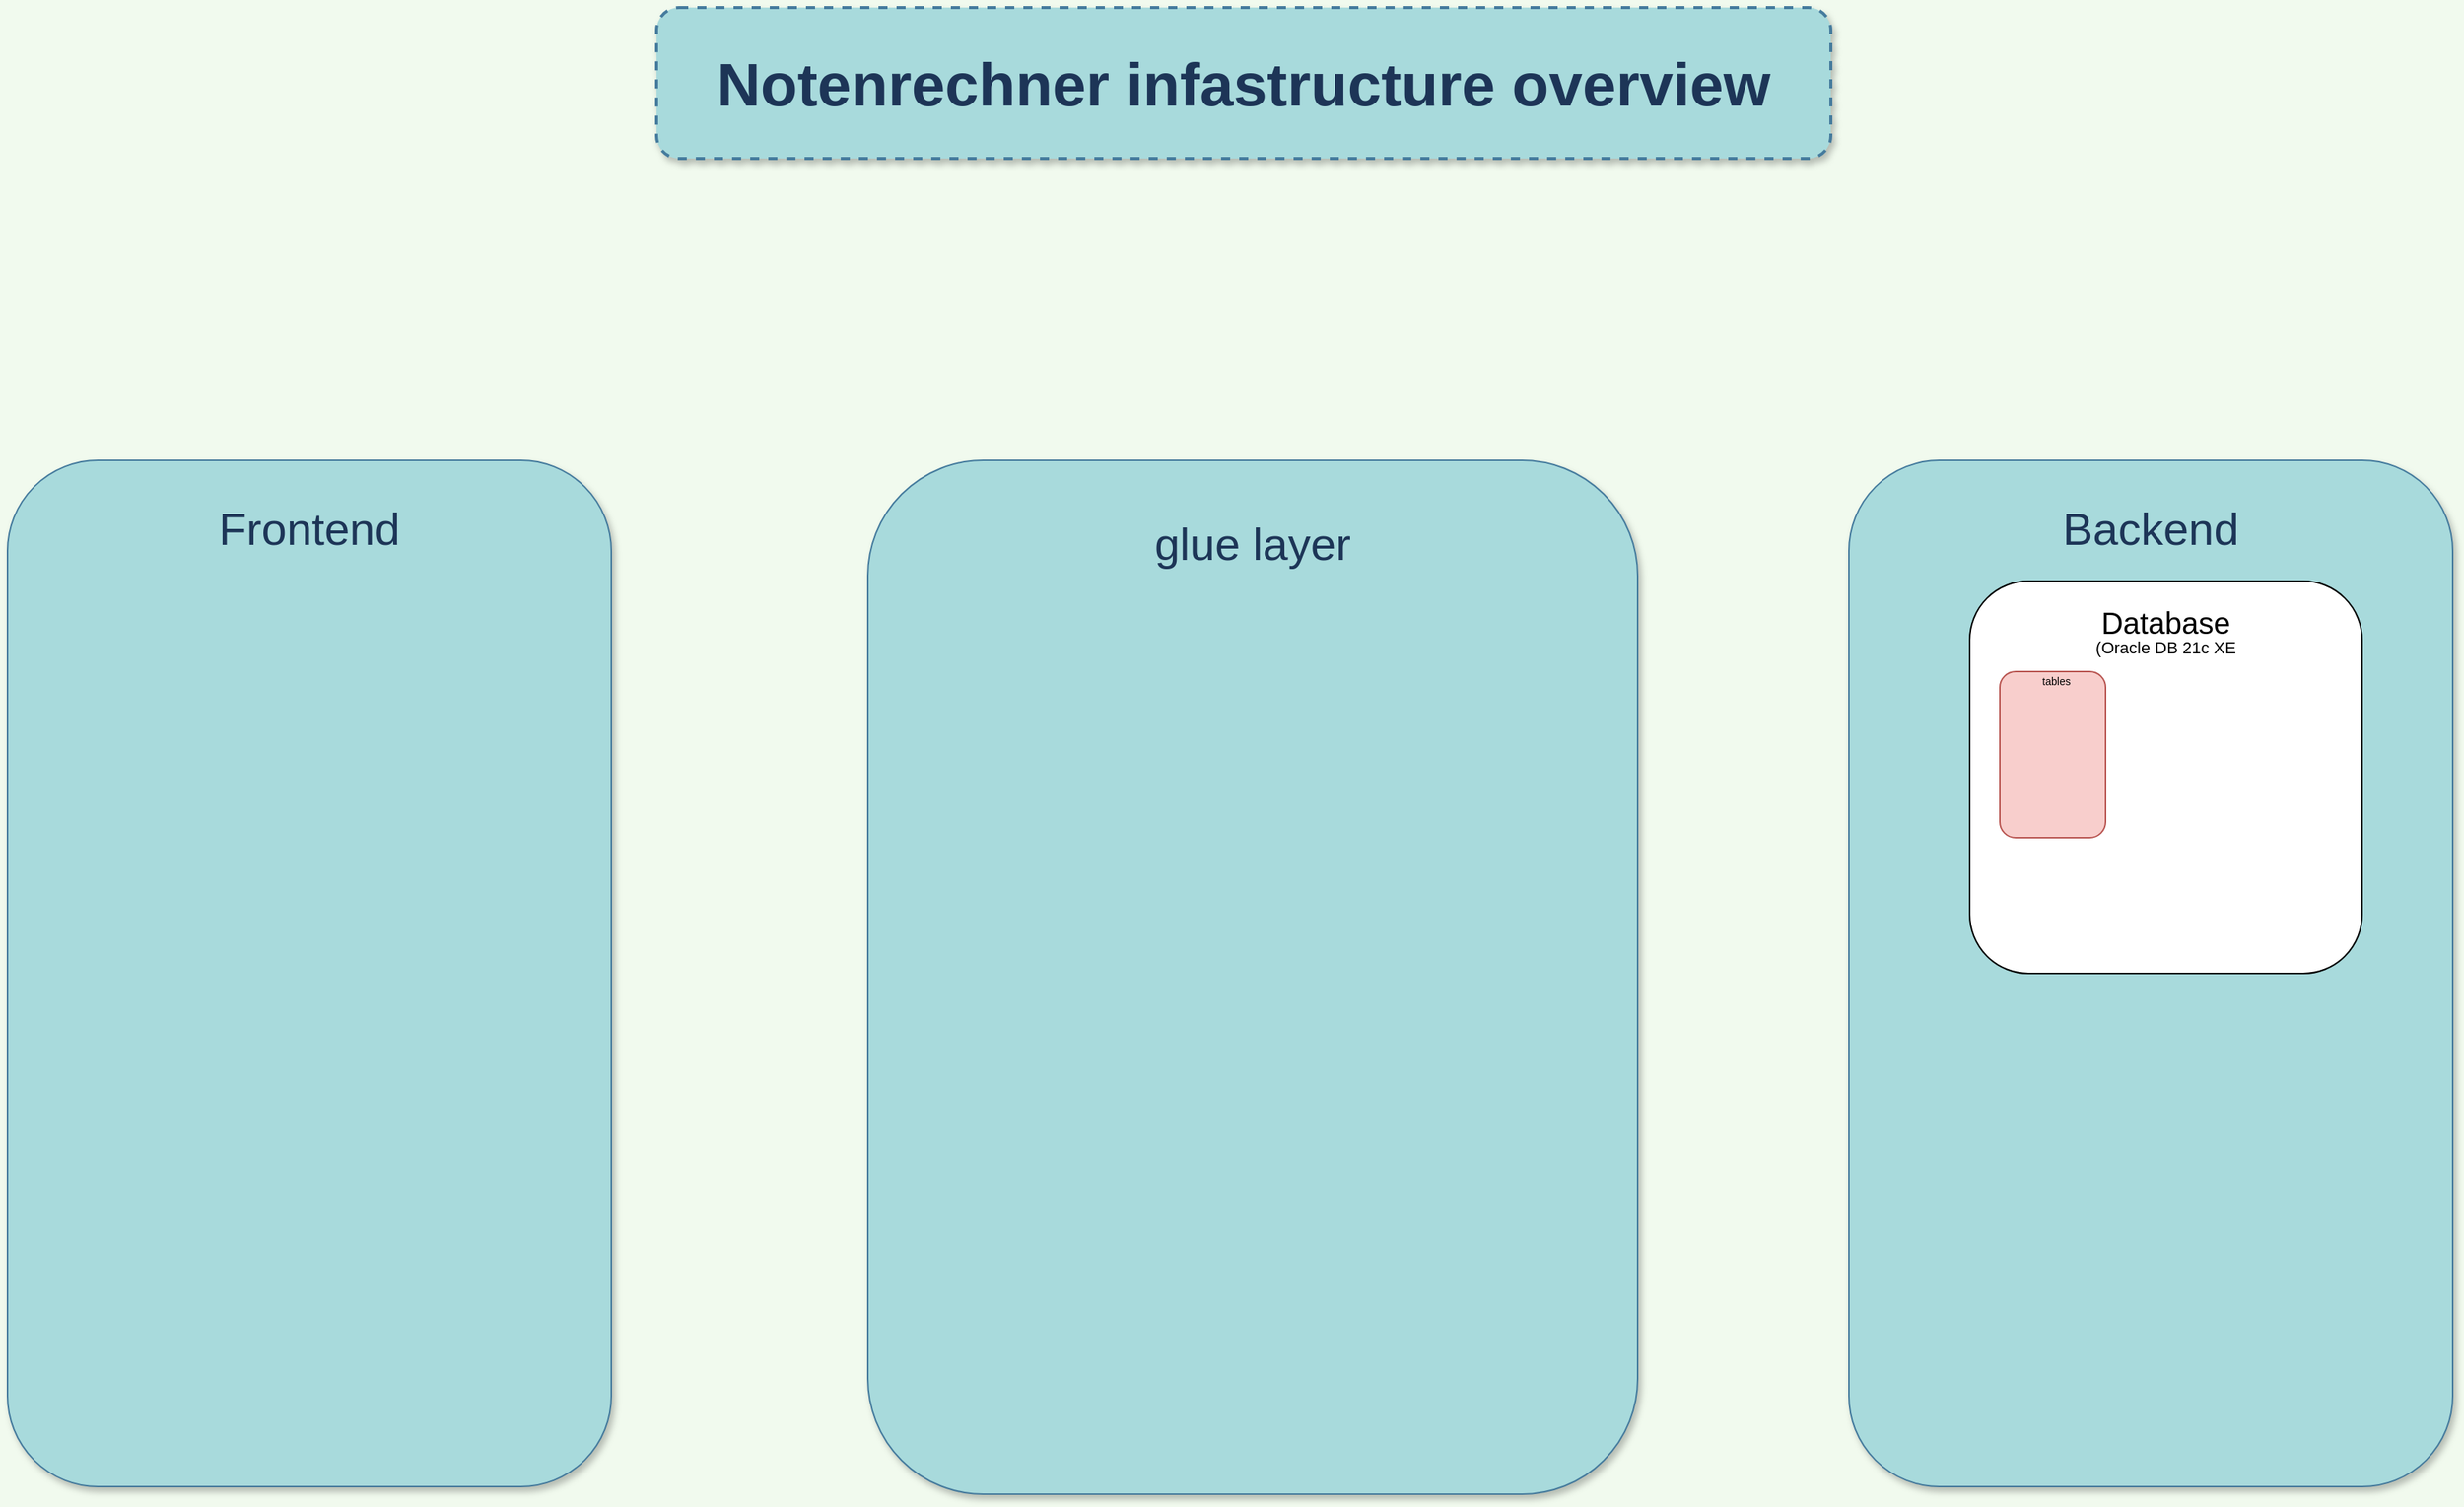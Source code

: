 <mxfile version="20.2.8" type="device"><diagram name="Page-1" id="90a13364-a465-7bf4-72fc-28e22215d7a0"><mxGraphModel dx="2844" dy="1730" grid="1" gridSize="10" guides="1" tooltips="1" connect="1" arrows="1" fold="1" page="1" pageScale="1.5" pageWidth="1169" pageHeight="826" background="#F1FAEE" math="0" shadow="0"><root><mxCell id="0" style=";html=1;"/><mxCell id="1" style=";html=1;" parent="0"/><mxCell id="zAxkqnmBO8jF6PnqIsgK-15" value="" style="whiteSpace=wrap;html=1;shadow=1;fontSize=18;fillColor=#A8DADC;strokeColor=#457B9D;fontColor=#1D3557;rounded=1;" vertex="1" parent="1"><mxGeometry x="1290" y="320" width="400" height="680" as="geometry"/></mxCell><mxCell id="3a17f1ce550125da-1" value="&lt;b&gt;&lt;font style=&quot;font-size: 40px;&quot;&gt;Notenrechner infastructure overview&lt;/font&gt;&lt;/b&gt;" style="whiteSpace=wrap;html=1;shadow=1;fontSize=20;fillColor=#A8DADC;strokeColor=#457B9D;strokeWidth=2;dashed=1;fontColor=#1D3557;rounded=1;" parent="1" vertex="1"><mxGeometry x="500" y="20" width="778" height="100" as="geometry"/></mxCell><mxCell id="3a17f1ce550125da-2" value="" style="whiteSpace=wrap;html=1;shadow=1;fontSize=18;fillColor=#A8DADC;strokeColor=#457B9D;fontColor=#1D3557;rounded=1;" parent="1" vertex="1"><mxGeometry x="640" y="320" width="510" height="685" as="geometry"/></mxCell><mxCell id="3a17f1ce550125da-8" value="" style="whiteSpace=wrap;html=1;shadow=1;fontSize=18;fillColor=#A8DADC;strokeColor=#457B9D;fontColor=#1D3557;rounded=1;" parent="1" vertex="1"><mxGeometry x="70" y="320" width="400" height="680" as="geometry"/></mxCell><mxCell id="zAxkqnmBO8jF6PnqIsgK-4" value="&lt;font style=&quot;font-size: 30px;&quot;&gt;Frontend&lt;/font&gt;" style="text;html=1;strokeColor=none;fillColor=none;align=center;verticalAlign=middle;whiteSpace=wrap;rounded=1;fontColor=#1D3557;" vertex="1" parent="1"><mxGeometry x="215" y="330" width="110" height="70" as="geometry"/></mxCell><mxCell id="zAxkqnmBO8jF6PnqIsgK-14" value="&lt;font style=&quot;font-size: 30px;&quot;&gt;Backend&lt;/font&gt;" style="text;html=1;strokeColor=none;fillColor=none;align=center;verticalAlign=middle;whiteSpace=wrap;rounded=1;fontColor=#1D3557;" vertex="1" parent="1"><mxGeometry x="1435" y="330" width="110" height="70" as="geometry"/></mxCell><mxCell id="zAxkqnmBO8jF6PnqIsgK-16" value="&lt;font style=&quot;font-size: 30px;&quot;&gt;glue layer&lt;/font&gt;" style="text;html=1;strokeColor=none;fillColor=none;align=center;verticalAlign=middle;whiteSpace=wrap;rounded=1;fontColor=#1D3557;" vertex="1" parent="1"><mxGeometry x="762" y="340" width="266" height="70" as="geometry"/></mxCell><mxCell id="zAxkqnmBO8jF6PnqIsgK-17" value="" style="whiteSpace=wrap;html=1;aspect=fixed;rounded=1;fontSize=40;" vertex="1" parent="1"><mxGeometry x="1370" y="400" width="260" height="260" as="geometry"/></mxCell><mxCell id="zAxkqnmBO8jF6PnqIsgK-18" value="&lt;span style=&quot;font-size: 20px;&quot;&gt;Database&lt;/span&gt;" style="text;html=1;strokeColor=none;fillColor=none;align=center;verticalAlign=middle;whiteSpace=wrap;rounded=0;fontSize=40;" vertex="1" parent="1"><mxGeometry x="1455" y="400" width="90" height="40" as="geometry"/></mxCell><mxCell id="zAxkqnmBO8jF6PnqIsgK-20" value="&lt;font style=&quot;font-size: 11px;&quot;&gt;(Oracle DB 21c XE&lt;/font&gt;" style="text;html=1;strokeColor=none;fillColor=none;align=center;verticalAlign=middle;whiteSpace=wrap;rounded=0;fontSize=39;" vertex="1" parent="1"><mxGeometry x="1450" y="430" width="100" height="10" as="geometry"/></mxCell><mxCell id="zAxkqnmBO8jF6PnqIsgK-21" value="" style="rounded=1;whiteSpace=wrap;html=1;fontSize=11;fillColor=#f8cecc;strokeColor=#b85450;" vertex="1" parent="1"><mxGeometry x="1390" y="460" width="70" height="110" as="geometry"/></mxCell><mxCell id="zAxkqnmBO8jF6PnqIsgK-22" value="&lt;font style=&quot;font-size: 7px;&quot;&gt;tables&lt;/font&gt;" style="text;html=1;strokeColor=none;fillColor=none;align=center;verticalAlign=middle;whiteSpace=wrap;rounded=0;fontSize=11;" vertex="1" parent="1"><mxGeometry x="1400" y="460" width="55" height="10" as="geometry"/></mxCell></root></mxGraphModel></diagram></mxfile>